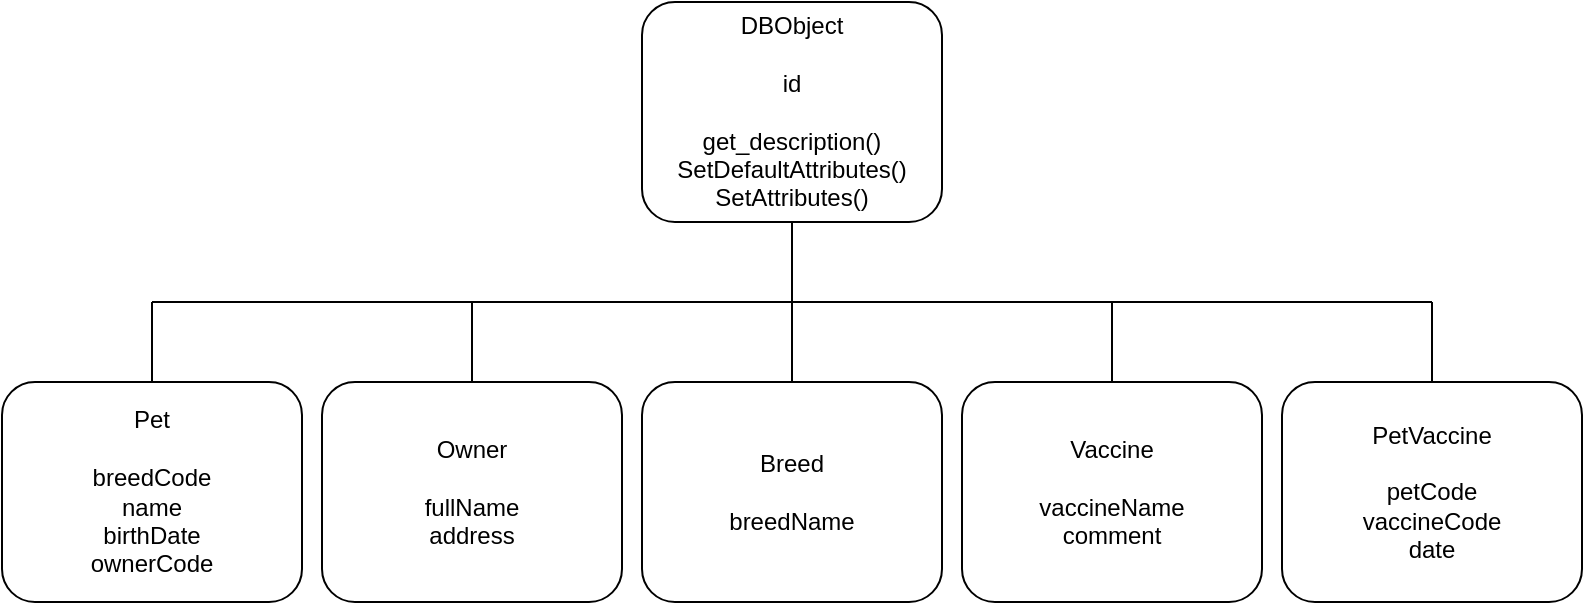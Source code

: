 <mxfile version="25.0.3">
  <diagram name="Страница — 1" id="6RHXHOOEr1zMjIZuIxQ-">
    <mxGraphModel dx="989" dy="514" grid="1" gridSize="10" guides="1" tooltips="1" connect="1" arrows="1" fold="1" page="1" pageScale="1" pageWidth="827" pageHeight="1169" math="0" shadow="0">
      <root>
        <mxCell id="0" />
        <mxCell id="1" parent="0" />
        <mxCell id="OuBsoAwwXYJWHdRlgY2e-2" value="DBObject&lt;br&gt;&lt;br&gt;id&lt;br&gt;&lt;br&gt;get_description()&lt;br&gt;SetDefaultAttributes()&lt;br&gt;SetAttributes()" style="rounded=1;whiteSpace=wrap;html=1;" vertex="1" parent="1">
          <mxGeometry x="330" y="90" width="150" height="110" as="geometry" />
        </mxCell>
        <mxCell id="OuBsoAwwXYJWHdRlgY2e-3" value="Pet&lt;br&gt;&lt;br&gt;breedCode&lt;br&gt;name&lt;br&gt;birthDate&lt;br&gt;ownerCode" style="rounded=1;whiteSpace=wrap;html=1;" vertex="1" parent="1">
          <mxGeometry x="10" y="280" width="150" height="110" as="geometry" />
        </mxCell>
        <mxCell id="OuBsoAwwXYJWHdRlgY2e-4" value="Owner&lt;br&gt;&lt;br&gt;fullName&lt;br&gt;address" style="rounded=1;whiteSpace=wrap;html=1;" vertex="1" parent="1">
          <mxGeometry x="170" y="280" width="150" height="110" as="geometry" />
        </mxCell>
        <mxCell id="OuBsoAwwXYJWHdRlgY2e-5" value="Breed&lt;br&gt;&lt;br&gt;breedName" style="rounded=1;whiteSpace=wrap;html=1;" vertex="1" parent="1">
          <mxGeometry x="330" y="280" width="150" height="110" as="geometry" />
        </mxCell>
        <mxCell id="OuBsoAwwXYJWHdRlgY2e-6" value="Vaccine&lt;br&gt;&lt;br&gt;vaccineName&lt;br&gt;comment" style="rounded=1;whiteSpace=wrap;html=1;" vertex="1" parent="1">
          <mxGeometry x="490" y="280" width="150" height="110" as="geometry" />
        </mxCell>
        <mxCell id="OuBsoAwwXYJWHdRlgY2e-7" value="PetVaccine&lt;br&gt;&lt;br&gt;petCode&lt;br&gt;vaccineCode&lt;div&gt;date&lt;/div&gt;" style="rounded=1;whiteSpace=wrap;html=1;" vertex="1" parent="1">
          <mxGeometry x="650" y="280" width="150" height="110" as="geometry" />
        </mxCell>
        <mxCell id="OuBsoAwwXYJWHdRlgY2e-8" value="" style="endArrow=none;html=1;rounded=0;exitX=0.5;exitY=1;exitDx=0;exitDy=0;" edge="1" parent="1" source="OuBsoAwwXYJWHdRlgY2e-2">
          <mxGeometry width="50" height="50" relative="1" as="geometry">
            <mxPoint x="390" y="410" as="sourcePoint" />
            <mxPoint x="405" y="240" as="targetPoint" />
          </mxGeometry>
        </mxCell>
        <mxCell id="OuBsoAwwXYJWHdRlgY2e-9" value="" style="endArrow=none;html=1;rounded=0;" edge="1" parent="1">
          <mxGeometry width="50" height="50" relative="1" as="geometry">
            <mxPoint x="85" y="240" as="sourcePoint" />
            <mxPoint x="725" y="240" as="targetPoint" />
          </mxGeometry>
        </mxCell>
        <mxCell id="OuBsoAwwXYJWHdRlgY2e-10" value="" style="endArrow=none;html=1;rounded=0;exitX=0.5;exitY=0;exitDx=0;exitDy=0;" edge="1" parent="1" source="OuBsoAwwXYJWHdRlgY2e-3">
          <mxGeometry width="50" height="50" relative="1" as="geometry">
            <mxPoint x="390" y="410" as="sourcePoint" />
            <mxPoint x="85" y="240" as="targetPoint" />
          </mxGeometry>
        </mxCell>
        <mxCell id="OuBsoAwwXYJWHdRlgY2e-11" value="" style="endArrow=none;html=1;rounded=0;exitX=0.5;exitY=0;exitDx=0;exitDy=0;" edge="1" parent="1" source="OuBsoAwwXYJWHdRlgY2e-4">
          <mxGeometry width="50" height="50" relative="1" as="geometry">
            <mxPoint x="390" y="410" as="sourcePoint" />
            <mxPoint x="245" y="240" as="targetPoint" />
          </mxGeometry>
        </mxCell>
        <mxCell id="OuBsoAwwXYJWHdRlgY2e-12" value="" style="endArrow=none;html=1;rounded=0;exitX=0.5;exitY=0;exitDx=0;exitDy=0;" edge="1" parent="1" source="OuBsoAwwXYJWHdRlgY2e-5">
          <mxGeometry width="50" height="50" relative="1" as="geometry">
            <mxPoint x="390" y="410" as="sourcePoint" />
            <mxPoint x="405" y="240" as="targetPoint" />
          </mxGeometry>
        </mxCell>
        <mxCell id="OuBsoAwwXYJWHdRlgY2e-13" value="" style="endArrow=none;html=1;rounded=0;exitX=0.5;exitY=0;exitDx=0;exitDy=0;" edge="1" parent="1" source="OuBsoAwwXYJWHdRlgY2e-6">
          <mxGeometry width="50" height="50" relative="1" as="geometry">
            <mxPoint x="410" y="390" as="sourcePoint" />
            <mxPoint x="565" y="240" as="targetPoint" />
          </mxGeometry>
        </mxCell>
        <mxCell id="OuBsoAwwXYJWHdRlgY2e-17" value="" style="endArrow=none;html=1;rounded=0;exitX=0.5;exitY=0;exitDx=0;exitDy=0;" edge="1" parent="1" source="OuBsoAwwXYJWHdRlgY2e-7">
          <mxGeometry width="50" height="50" relative="1" as="geometry">
            <mxPoint x="410" y="390" as="sourcePoint" />
            <mxPoint x="725" y="240" as="targetPoint" />
          </mxGeometry>
        </mxCell>
      </root>
    </mxGraphModel>
  </diagram>
</mxfile>
